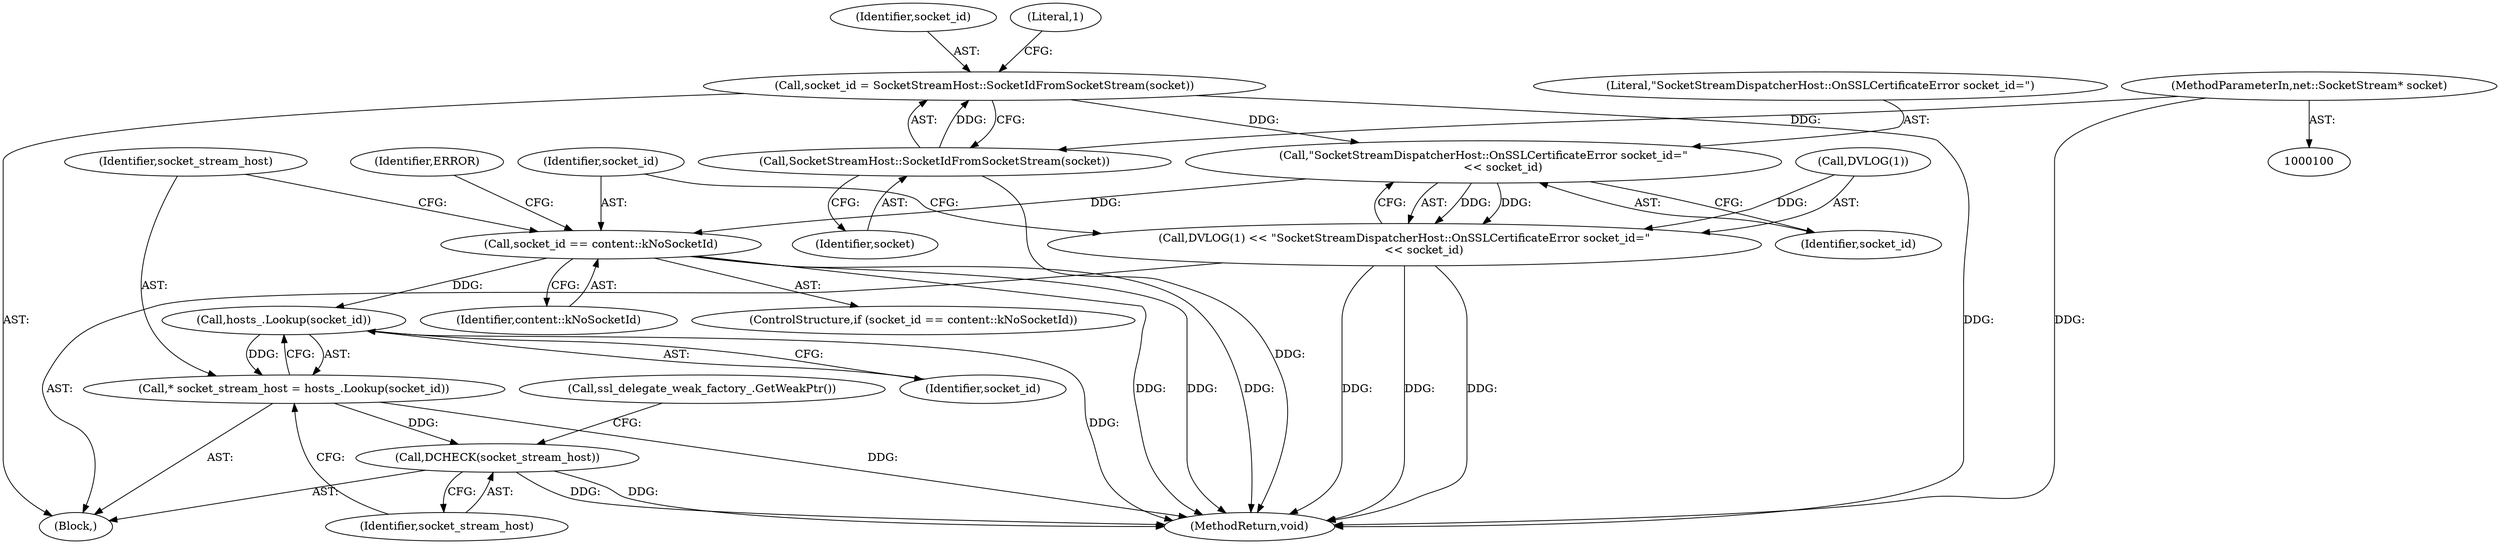 digraph "0_Chrome_5385c44d9634d00b1cec2abf0fe7290d4205c7b0_3@API" {
"1000106" [label="(Call,socket_id = SocketStreamHost::SocketIdFromSocketStream(socket))"];
"1000108" [label="(Call,SocketStreamHost::SocketIdFromSocketStream(socket))"];
"1000101" [label="(MethodParameterIn,net::SocketStream* socket)"];
"1000113" [label="(Call,\"SocketStreamDispatcherHost::OnSSLCertificateError socket_id=\"\n           << socket_id)"];
"1000110" [label="(Call,DVLOG(1) << \"SocketStreamDispatcherHost::OnSSLCertificateError socket_id=\"\n           << socket_id)"];
"1000117" [label="(Call,socket_id == content::kNoSocketId)"];
"1000129" [label="(Call,hosts_.Lookup(socket_id))"];
"1000127" [label="(Call,* socket_stream_host = hosts_.Lookup(socket_id))"];
"1000131" [label="(Call,DCHECK(socket_stream_host))"];
"1000118" [label="(Identifier,socket_id)"];
"1000132" [label="(Identifier,socket_stream_host)"];
"1000113" [label="(Call,\"SocketStreamDispatcherHost::OnSSLCertificateError socket_id=\"\n           << socket_id)"];
"1000111" [label="(Call,DVLOG(1))"];
"1000127" [label="(Call,* socket_stream_host = hosts_.Lookup(socket_id))"];
"1000110" [label="(Call,DVLOG(1) << \"SocketStreamDispatcherHost::OnSSLCertificateError socket_id=\"\n           << socket_id)"];
"1000119" [label="(Identifier,content::kNoSocketId)"];
"1000130" [label="(Identifier,socket_id)"];
"1000116" [label="(ControlStructure,if (socket_id == content::kNoSocketId))"];
"1000114" [label="(Literal,\"SocketStreamDispatcherHost::OnSSLCertificateError socket_id=\")"];
"1000131" [label="(Call,DCHECK(socket_stream_host))"];
"1000115" [label="(Identifier,socket_id)"];
"1000135" [label="(Call,ssl_delegate_weak_factory_.GetWeakPtr())"];
"1000128" [label="(Identifier,socket_stream_host)"];
"1000123" [label="(Identifier,ERROR)"];
"1000143" [label="(MethodReturn,void)"];
"1000109" [label="(Identifier,socket)"];
"1000107" [label="(Identifier,socket_id)"];
"1000129" [label="(Call,hosts_.Lookup(socket_id))"];
"1000104" [label="(Block,)"];
"1000101" [label="(MethodParameterIn,net::SocketStream* socket)"];
"1000117" [label="(Call,socket_id == content::kNoSocketId)"];
"1000108" [label="(Call,SocketStreamHost::SocketIdFromSocketStream(socket))"];
"1000112" [label="(Literal,1)"];
"1000106" [label="(Call,socket_id = SocketStreamHost::SocketIdFromSocketStream(socket))"];
"1000106" -> "1000104"  [label="AST: "];
"1000106" -> "1000108"  [label="CFG: "];
"1000107" -> "1000106"  [label="AST: "];
"1000108" -> "1000106"  [label="AST: "];
"1000112" -> "1000106"  [label="CFG: "];
"1000106" -> "1000143"  [label="DDG: "];
"1000108" -> "1000106"  [label="DDG: "];
"1000106" -> "1000113"  [label="DDG: "];
"1000108" -> "1000109"  [label="CFG: "];
"1000109" -> "1000108"  [label="AST: "];
"1000108" -> "1000143"  [label="DDG: "];
"1000101" -> "1000108"  [label="DDG: "];
"1000101" -> "1000100"  [label="AST: "];
"1000101" -> "1000143"  [label="DDG: "];
"1000113" -> "1000110"  [label="AST: "];
"1000113" -> "1000115"  [label="CFG: "];
"1000114" -> "1000113"  [label="AST: "];
"1000115" -> "1000113"  [label="AST: "];
"1000110" -> "1000113"  [label="CFG: "];
"1000113" -> "1000110"  [label="DDG: "];
"1000113" -> "1000110"  [label="DDG: "];
"1000113" -> "1000117"  [label="DDG: "];
"1000110" -> "1000104"  [label="AST: "];
"1000111" -> "1000110"  [label="AST: "];
"1000118" -> "1000110"  [label="CFG: "];
"1000110" -> "1000143"  [label="DDG: "];
"1000110" -> "1000143"  [label="DDG: "];
"1000110" -> "1000143"  [label="DDG: "];
"1000111" -> "1000110"  [label="DDG: "];
"1000117" -> "1000116"  [label="AST: "];
"1000117" -> "1000119"  [label="CFG: "];
"1000118" -> "1000117"  [label="AST: "];
"1000119" -> "1000117"  [label="AST: "];
"1000123" -> "1000117"  [label="CFG: "];
"1000128" -> "1000117"  [label="CFG: "];
"1000117" -> "1000143"  [label="DDG: "];
"1000117" -> "1000143"  [label="DDG: "];
"1000117" -> "1000143"  [label="DDG: "];
"1000117" -> "1000129"  [label="DDG: "];
"1000129" -> "1000127"  [label="AST: "];
"1000129" -> "1000130"  [label="CFG: "];
"1000130" -> "1000129"  [label="AST: "];
"1000127" -> "1000129"  [label="CFG: "];
"1000129" -> "1000143"  [label="DDG: "];
"1000129" -> "1000127"  [label="DDG: "];
"1000127" -> "1000104"  [label="AST: "];
"1000128" -> "1000127"  [label="AST: "];
"1000132" -> "1000127"  [label="CFG: "];
"1000127" -> "1000143"  [label="DDG: "];
"1000127" -> "1000131"  [label="DDG: "];
"1000131" -> "1000104"  [label="AST: "];
"1000131" -> "1000132"  [label="CFG: "];
"1000132" -> "1000131"  [label="AST: "];
"1000135" -> "1000131"  [label="CFG: "];
"1000131" -> "1000143"  [label="DDG: "];
"1000131" -> "1000143"  [label="DDG: "];
}
